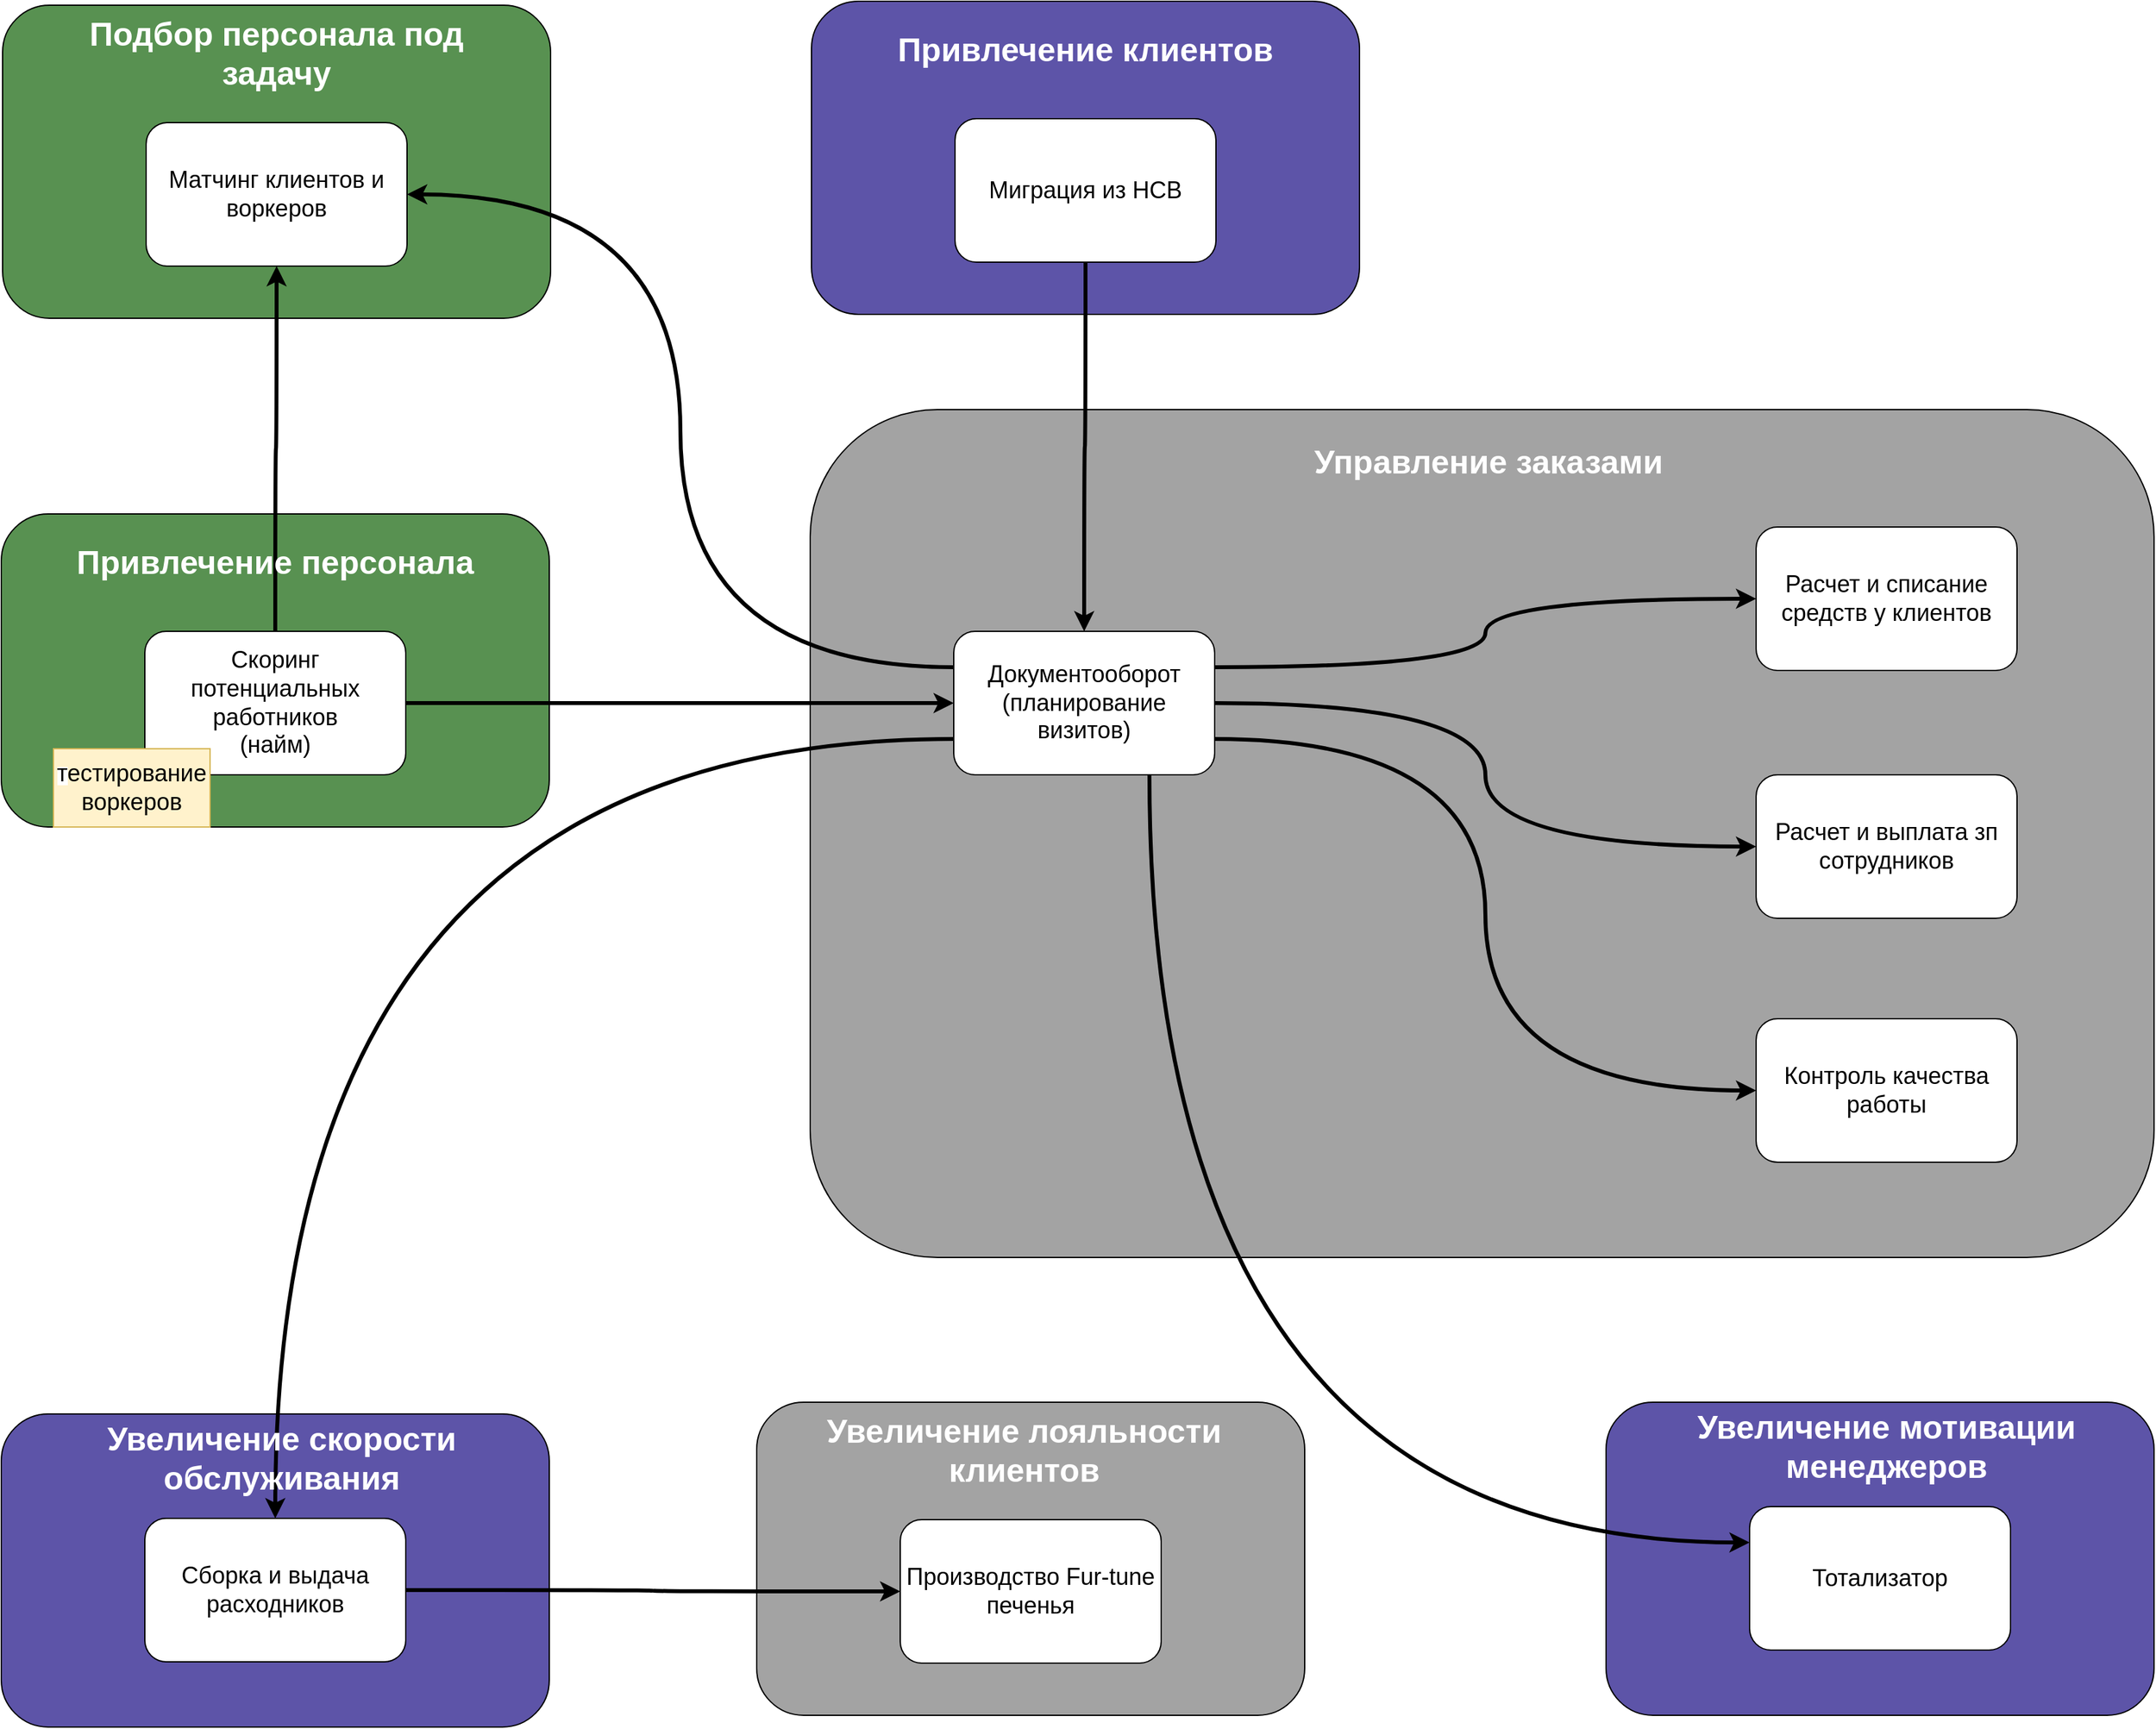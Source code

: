 <mxfile version="24.6.1" type="device">
  <diagram name="Page-1" id="wDBdlok4owlG9jAOKffC">
    <mxGraphModel dx="2303" dy="799" grid="1" gridSize="10" guides="1" tooltips="1" connect="1" arrows="1" fold="1" page="1" pageScale="1" pageWidth="1169" pageHeight="827" math="0" shadow="0">
      <root>
        <mxCell id="0" />
        <mxCell id="1" parent="0" />
        <mxCell id="ZhQ0MyFdHs8SbyfFVafv-23" value="" style="rounded=1;whiteSpace=wrap;html=1;fillColor=#589151;" parent="1" vertex="1">
          <mxGeometry x="-379" y="50" width="420" height="240" as="geometry" />
        </mxCell>
        <mxCell id="ZhQ0MyFdHs8SbyfFVafv-24" value="&lt;font color=&quot;#ffffff&quot;&gt;&lt;span style=&quot;font-size: 25px;&quot;&gt;&lt;b&gt;Подбор персонала под задачу&lt;/b&gt;&lt;/span&gt;&lt;/font&gt;" style="text;html=1;align=center;verticalAlign=middle;whiteSpace=wrap;rounded=0;" parent="1" vertex="1">
          <mxGeometry x="-339" y="71" width="340" height="30" as="geometry" />
        </mxCell>
        <mxCell id="ZhQ0MyFdHs8SbyfFVafv-25" value="&lt;font style=&quot;font-size: 18px;&quot;&gt;Матчинг клиентов и воркеров&lt;/font&gt;" style="rounded=1;whiteSpace=wrap;html=1;" parent="1" vertex="1">
          <mxGeometry x="-269" y="140" width="200" height="110" as="geometry" />
        </mxCell>
        <mxCell id="ZhQ0MyFdHs8SbyfFVafv-35" value="" style="rounded=1;whiteSpace=wrap;html=1;fillColor=#5D54A8;" parent="1" vertex="1">
          <mxGeometry x="241" y="47" width="420" height="240" as="geometry" />
        </mxCell>
        <mxCell id="ZhQ0MyFdHs8SbyfFVafv-36" value="&lt;font style=&quot;font-size: 18px;&quot;&gt;Миграция из HCB&lt;/font&gt;" style="rounded=1;whiteSpace=wrap;html=1;" parent="1" vertex="1">
          <mxGeometry x="351" y="137" width="200" height="110" as="geometry" />
        </mxCell>
        <mxCell id="ZhQ0MyFdHs8SbyfFVafv-37" value="&lt;font color=&quot;#ffffff&quot;&gt;&lt;span style=&quot;font-size: 25px;&quot;&gt;&lt;b&gt;Привлечение клиентов&lt;/b&gt;&lt;/span&gt;&lt;/font&gt;" style="text;html=1;align=center;verticalAlign=middle;whiteSpace=wrap;rounded=0;" parent="1" vertex="1">
          <mxGeometry x="271" y="68" width="360" height="30" as="geometry" />
        </mxCell>
        <mxCell id="dl435xvkilooygga4oxX-1" value="" style="rounded=1;whiteSpace=wrap;html=1;fillColor=#589151;" parent="1" vertex="1">
          <mxGeometry x="-380" y="440" width="420" height="240" as="geometry" />
        </mxCell>
        <mxCell id="dl435xvkilooygga4oxX-3" value="&lt;font style=&quot;&quot;&gt;&lt;span style=&quot;text-align: left; caret-color: rgb(55, 53, 47); white-space-collapse: preserve; background-color: rgb(255, 255, 255);&quot;&gt;&lt;font face=&quot;Helvetica&quot; style=&quot;font-size: 18px;&quot;&gt;Скоринг потенциальных работников&lt;br/&gt;(найм)&lt;/font&gt;&lt;/span&gt;&lt;/font&gt;" style="rounded=1;whiteSpace=wrap;html=1;" parent="1" vertex="1">
          <mxGeometry x="-270" y="530" width="200" height="110" as="geometry" />
        </mxCell>
        <mxCell id="dl435xvkilooygga4oxX-4" value="" style="rounded=1;whiteSpace=wrap;html=1;fillColor=#A3A3A3;" parent="1" vertex="1">
          <mxGeometry x="240" y="360" width="1030" height="650" as="geometry" />
        </mxCell>
        <mxCell id="dl435xvkilooygga4oxX-5" value="&lt;font color=&quot;#ffffff&quot;&gt;&lt;span style=&quot;font-size: 25px;&quot;&gt;&lt;b&gt;Управление заказами&lt;/b&gt;&lt;/span&gt;&lt;/font&gt;" style="text;html=1;align=center;verticalAlign=middle;whiteSpace=wrap;rounded=0;" parent="1" vertex="1">
          <mxGeometry x="320" y="384" width="880" height="30" as="geometry" />
        </mxCell>
        <mxCell id="dl435xvkilooygga4oxX-27" style="edgeStyle=orthogonalEdgeStyle;rounded=0;orthogonalLoop=1;jettySize=auto;html=1;exitX=0;exitY=0.25;exitDx=0;exitDy=0;entryX=1;entryY=0.5;entryDx=0;entryDy=0;strokeWidth=3;curved=1;" parent="1" source="dl435xvkilooygga4oxX-6" target="ZhQ0MyFdHs8SbyfFVafv-25" edge="1">
          <mxGeometry relative="1" as="geometry" />
        </mxCell>
        <mxCell id="dl435xvkilooygga4oxX-6" value="&lt;font style=&quot;font-size: 18px;&quot;&gt;Документооборот&lt;/font&gt;&lt;div&gt;&lt;font style=&quot;font-size: 18px;&quot;&gt;(планирование визитов)&lt;/font&gt;&lt;/div&gt;" style="rounded=1;whiteSpace=wrap;html=1;" parent="1" vertex="1">
          <mxGeometry x="350" y="530" width="200" height="110" as="geometry" />
        </mxCell>
        <mxCell id="dl435xvkilooygga4oxX-7" value="&lt;span style=&quot;font-size: 18px;&quot;&gt;Расчет и списание средств у клиентов&lt;/span&gt;" style="rounded=1;whiteSpace=wrap;html=1;" parent="1" vertex="1">
          <mxGeometry x="965" y="450" width="200" height="110" as="geometry" />
        </mxCell>
        <mxCell id="dl435xvkilooygga4oxX-8" value="&lt;span style=&quot;font-size: 18px;&quot;&gt;Расчет и выплата зп сотрудн&lt;/span&gt;&lt;span style=&quot;font-size: 18px; background-color: initial;&quot;&gt;иков&lt;/span&gt;" style="rounded=1;whiteSpace=wrap;html=1;" parent="1" vertex="1">
          <mxGeometry x="965" y="640" width="200" height="110" as="geometry" />
        </mxCell>
        <mxCell id="dl435xvkilooygga4oxX-9" value="&lt;span style=&quot;font-size: 18px;&quot;&gt;Контроль качества работы&lt;/span&gt;" style="rounded=1;whiteSpace=wrap;html=1;" parent="1" vertex="1">
          <mxGeometry x="965" y="827" width="200" height="110" as="geometry" />
        </mxCell>
        <mxCell id="dl435xvkilooygga4oxX-10" value="" style="rounded=1;whiteSpace=wrap;html=1;fillColor=#5D54A8;" parent="1" vertex="1">
          <mxGeometry x="-380" y="1130" width="420" height="240" as="geometry" />
        </mxCell>
        <mxCell id="dl435xvkilooygga4oxX-11" value="&lt;font style=&quot;font-size: 18px;&quot;&gt;Сборка и выдача расходников&lt;/font&gt;" style="rounded=1;whiteSpace=wrap;html=1;" parent="1" vertex="1">
          <mxGeometry x="-270" y="1210" width="200" height="110" as="geometry" />
        </mxCell>
        <mxCell id="dl435xvkilooygga4oxX-14" value="" style="rounded=1;whiteSpace=wrap;html=1;fillColor=#A3A3A3;" parent="1" vertex="1">
          <mxGeometry x="199" y="1121" width="420" height="240" as="geometry" />
        </mxCell>
        <mxCell id="dl435xvkilooygga4oxX-15" value="&lt;font color=&quot;#ffffff&quot;&gt;&lt;span style=&quot;font-size: 25px;&quot;&gt;&lt;b&gt;Увеличение лояльности клиентов&lt;/b&gt;&lt;/span&gt;&lt;/font&gt;" style="text;html=1;align=center;verticalAlign=middle;whiteSpace=wrap;rounded=0;" parent="1" vertex="1">
          <mxGeometry x="239" y="1142" width="330" height="30" as="geometry" />
        </mxCell>
        <mxCell id="dl435xvkilooygga4oxX-16" value="&lt;span style=&quot;font-size: 18px;&quot;&gt;Производство Fur-tune печенья&lt;/span&gt;" style="rounded=1;whiteSpace=wrap;html=1;" parent="1" vertex="1">
          <mxGeometry x="309" y="1211" width="200" height="110" as="geometry" />
        </mxCell>
        <mxCell id="dl435xvkilooygga4oxX-17" value="" style="rounded=1;whiteSpace=wrap;html=1;fillColor=#5D54A8;" parent="1" vertex="1">
          <mxGeometry x="850" y="1121" width="420" height="240" as="geometry" />
        </mxCell>
        <mxCell id="dl435xvkilooygga4oxX-18" value="&lt;font style=&quot;font-size: 18px;&quot;&gt;Тотализатор&lt;/font&gt;" style="rounded=1;whiteSpace=wrap;html=1;" parent="1" vertex="1">
          <mxGeometry x="960" y="1201" width="200" height="110" as="geometry" />
        </mxCell>
        <mxCell id="dl435xvkilooygga4oxX-19" value="&lt;font color=&quot;#ffffff&quot;&gt;&lt;span style=&quot;font-size: 25px;&quot;&gt;&lt;b&gt;Увеличение мотивации менеджеров&lt;/b&gt;&lt;/span&gt;&lt;/font&gt;" style="text;html=1;align=center;verticalAlign=middle;whiteSpace=wrap;rounded=0;" parent="1" vertex="1">
          <mxGeometry x="890" y="1139" width="350" height="30" as="geometry" />
        </mxCell>
        <mxCell id="dl435xvkilooygga4oxX-22" style="edgeStyle=orthogonalEdgeStyle;rounded=0;orthogonalLoop=1;jettySize=auto;html=1;exitX=1;exitY=0.5;exitDx=0;exitDy=0;entryX=0;entryY=0.5;entryDx=0;entryDy=0;strokeWidth=3;curved=1;" parent="1" source="dl435xvkilooygga4oxX-3" target="dl435xvkilooygga4oxX-6" edge="1">
          <mxGeometry relative="1" as="geometry" />
        </mxCell>
        <mxCell id="dl435xvkilooygga4oxX-24" style="edgeStyle=orthogonalEdgeStyle;rounded=0;orthogonalLoop=1;jettySize=auto;html=1;exitX=0.5;exitY=1;exitDx=0;exitDy=0;entryX=0.5;entryY=0;entryDx=0;entryDy=0;strokeWidth=3;curved=1;" parent="1" source="ZhQ0MyFdHs8SbyfFVafv-36" target="dl435xvkilooygga4oxX-6" edge="1">
          <mxGeometry relative="1" as="geometry" />
        </mxCell>
        <mxCell id="dl435xvkilooygga4oxX-25" style="edgeStyle=orthogonalEdgeStyle;rounded=0;orthogonalLoop=1;jettySize=auto;html=1;exitX=0.5;exitY=0;exitDx=0;exitDy=0;entryX=0.5;entryY=1;entryDx=0;entryDy=0;strokeWidth=3;curved=1;" parent="1" source="dl435xvkilooygga4oxX-3" target="ZhQ0MyFdHs8SbyfFVafv-25" edge="1">
          <mxGeometry relative="1" as="geometry" />
        </mxCell>
        <mxCell id="dl435xvkilooygga4oxX-28" style="edgeStyle=orthogonalEdgeStyle;rounded=0;orthogonalLoop=1;jettySize=auto;html=1;exitX=0;exitY=0.75;exitDx=0;exitDy=0;entryX=0.5;entryY=0;entryDx=0;entryDy=0;strokeWidth=3;curved=1;" parent="1" source="dl435xvkilooygga4oxX-6" target="dl435xvkilooygga4oxX-11" edge="1">
          <mxGeometry relative="1" as="geometry" />
        </mxCell>
        <mxCell id="dl435xvkilooygga4oxX-29" style="edgeStyle=orthogonalEdgeStyle;rounded=0;orthogonalLoop=1;jettySize=auto;html=1;exitX=1;exitY=0.5;exitDx=0;exitDy=0;strokeWidth=3;curved=1;" parent="1" source="dl435xvkilooygga4oxX-11" target="dl435xvkilooygga4oxX-16" edge="1">
          <mxGeometry relative="1" as="geometry" />
        </mxCell>
        <mxCell id="dl435xvkilooygga4oxX-33" style="edgeStyle=orthogonalEdgeStyle;rounded=0;orthogonalLoop=1;jettySize=auto;html=1;exitX=0.75;exitY=1;exitDx=0;exitDy=0;entryX=0;entryY=0.25;entryDx=0;entryDy=0;strokeWidth=3;curved=1;" parent="1" source="dl435xvkilooygga4oxX-6" target="dl435xvkilooygga4oxX-18" edge="1">
          <mxGeometry relative="1" as="geometry" />
        </mxCell>
        <mxCell id="dl435xvkilooygga4oxX-32" style="edgeStyle=orthogonalEdgeStyle;rounded=0;orthogonalLoop=1;jettySize=auto;html=1;exitX=1;exitY=0.75;exitDx=0;exitDy=0;entryX=0;entryY=0.5;entryDx=0;entryDy=0;curved=1;strokeWidth=3;" parent="1" source="dl435xvkilooygga4oxX-6" target="dl435xvkilooygga4oxX-9" edge="1">
          <mxGeometry relative="1" as="geometry" />
        </mxCell>
        <mxCell id="dl435xvkilooygga4oxX-31" style="edgeStyle=orthogonalEdgeStyle;rounded=0;orthogonalLoop=1;jettySize=auto;html=1;exitX=1;exitY=0.5;exitDx=0;exitDy=0;entryX=0;entryY=0.5;entryDx=0;entryDy=0;strokeWidth=3;curved=1;" parent="1" source="dl435xvkilooygga4oxX-6" target="dl435xvkilooygga4oxX-8" edge="1">
          <mxGeometry relative="1" as="geometry" />
        </mxCell>
        <mxCell id="dl435xvkilooygga4oxX-30" style="edgeStyle=orthogonalEdgeStyle;rounded=0;orthogonalLoop=1;jettySize=auto;html=1;exitX=1;exitY=0.25;exitDx=0;exitDy=0;entryX=0;entryY=0.5;entryDx=0;entryDy=0;strokeWidth=3;curved=1;" parent="1" source="dl435xvkilooygga4oxX-6" target="dl435xvkilooygga4oxX-7" edge="1">
          <mxGeometry relative="1" as="geometry" />
        </mxCell>
        <mxCell id="dl435xvkilooygga4oxX-2" value="&lt;font color=&quot;#ffffff&quot;&gt;&lt;span style=&quot;font-size: 25px;&quot;&gt;&lt;b&gt;Привлечение персонала&lt;/b&gt;&lt;/span&gt;&lt;/font&gt;" style="text;html=1;align=center;verticalAlign=middle;whiteSpace=wrap;rounded=0;" parent="1" vertex="1">
          <mxGeometry x="-340" y="461" width="340" height="30" as="geometry" />
        </mxCell>
        <mxCell id="dl435xvkilooygga4oxX-12" value="&lt;font color=&quot;#ffffff&quot;&gt;&lt;span style=&quot;font-size: 25px;&quot;&gt;&lt;b&gt;Увеличение скорости обслуживания&lt;/b&gt;&lt;/span&gt;&lt;/font&gt;" style="text;html=1;align=center;verticalAlign=middle;whiteSpace=wrap;rounded=0;" parent="1" vertex="1">
          <mxGeometry x="-340" y="1148" width="350" height="30" as="geometry" />
        </mxCell>
        <mxCell id="zYUZGrL-Qpc2NXHIfbr1-1" value="&lt;span style=&quot;white-space-collapse: preserve; text-align: left; caret-color: rgb(55, 53, 47); background-color: rgb(255, 255, 255);&quot;&gt;&lt;font style=&quot;font-size: 18px;&quot; face=&quot;Helvetica&quot;&gt;т&lt;/font&gt;&lt;/span&gt;&lt;span style=&quot;font-size: 18px;&quot;&gt;естирование воркеров&lt;/span&gt;" style="rounded=0;whiteSpace=wrap;html=1;fillColor=#fff2cc;strokeColor=#d6b656;" vertex="1" parent="1">
          <mxGeometry x="-340" y="620" width="120" height="60" as="geometry" />
        </mxCell>
      </root>
    </mxGraphModel>
  </diagram>
</mxfile>
